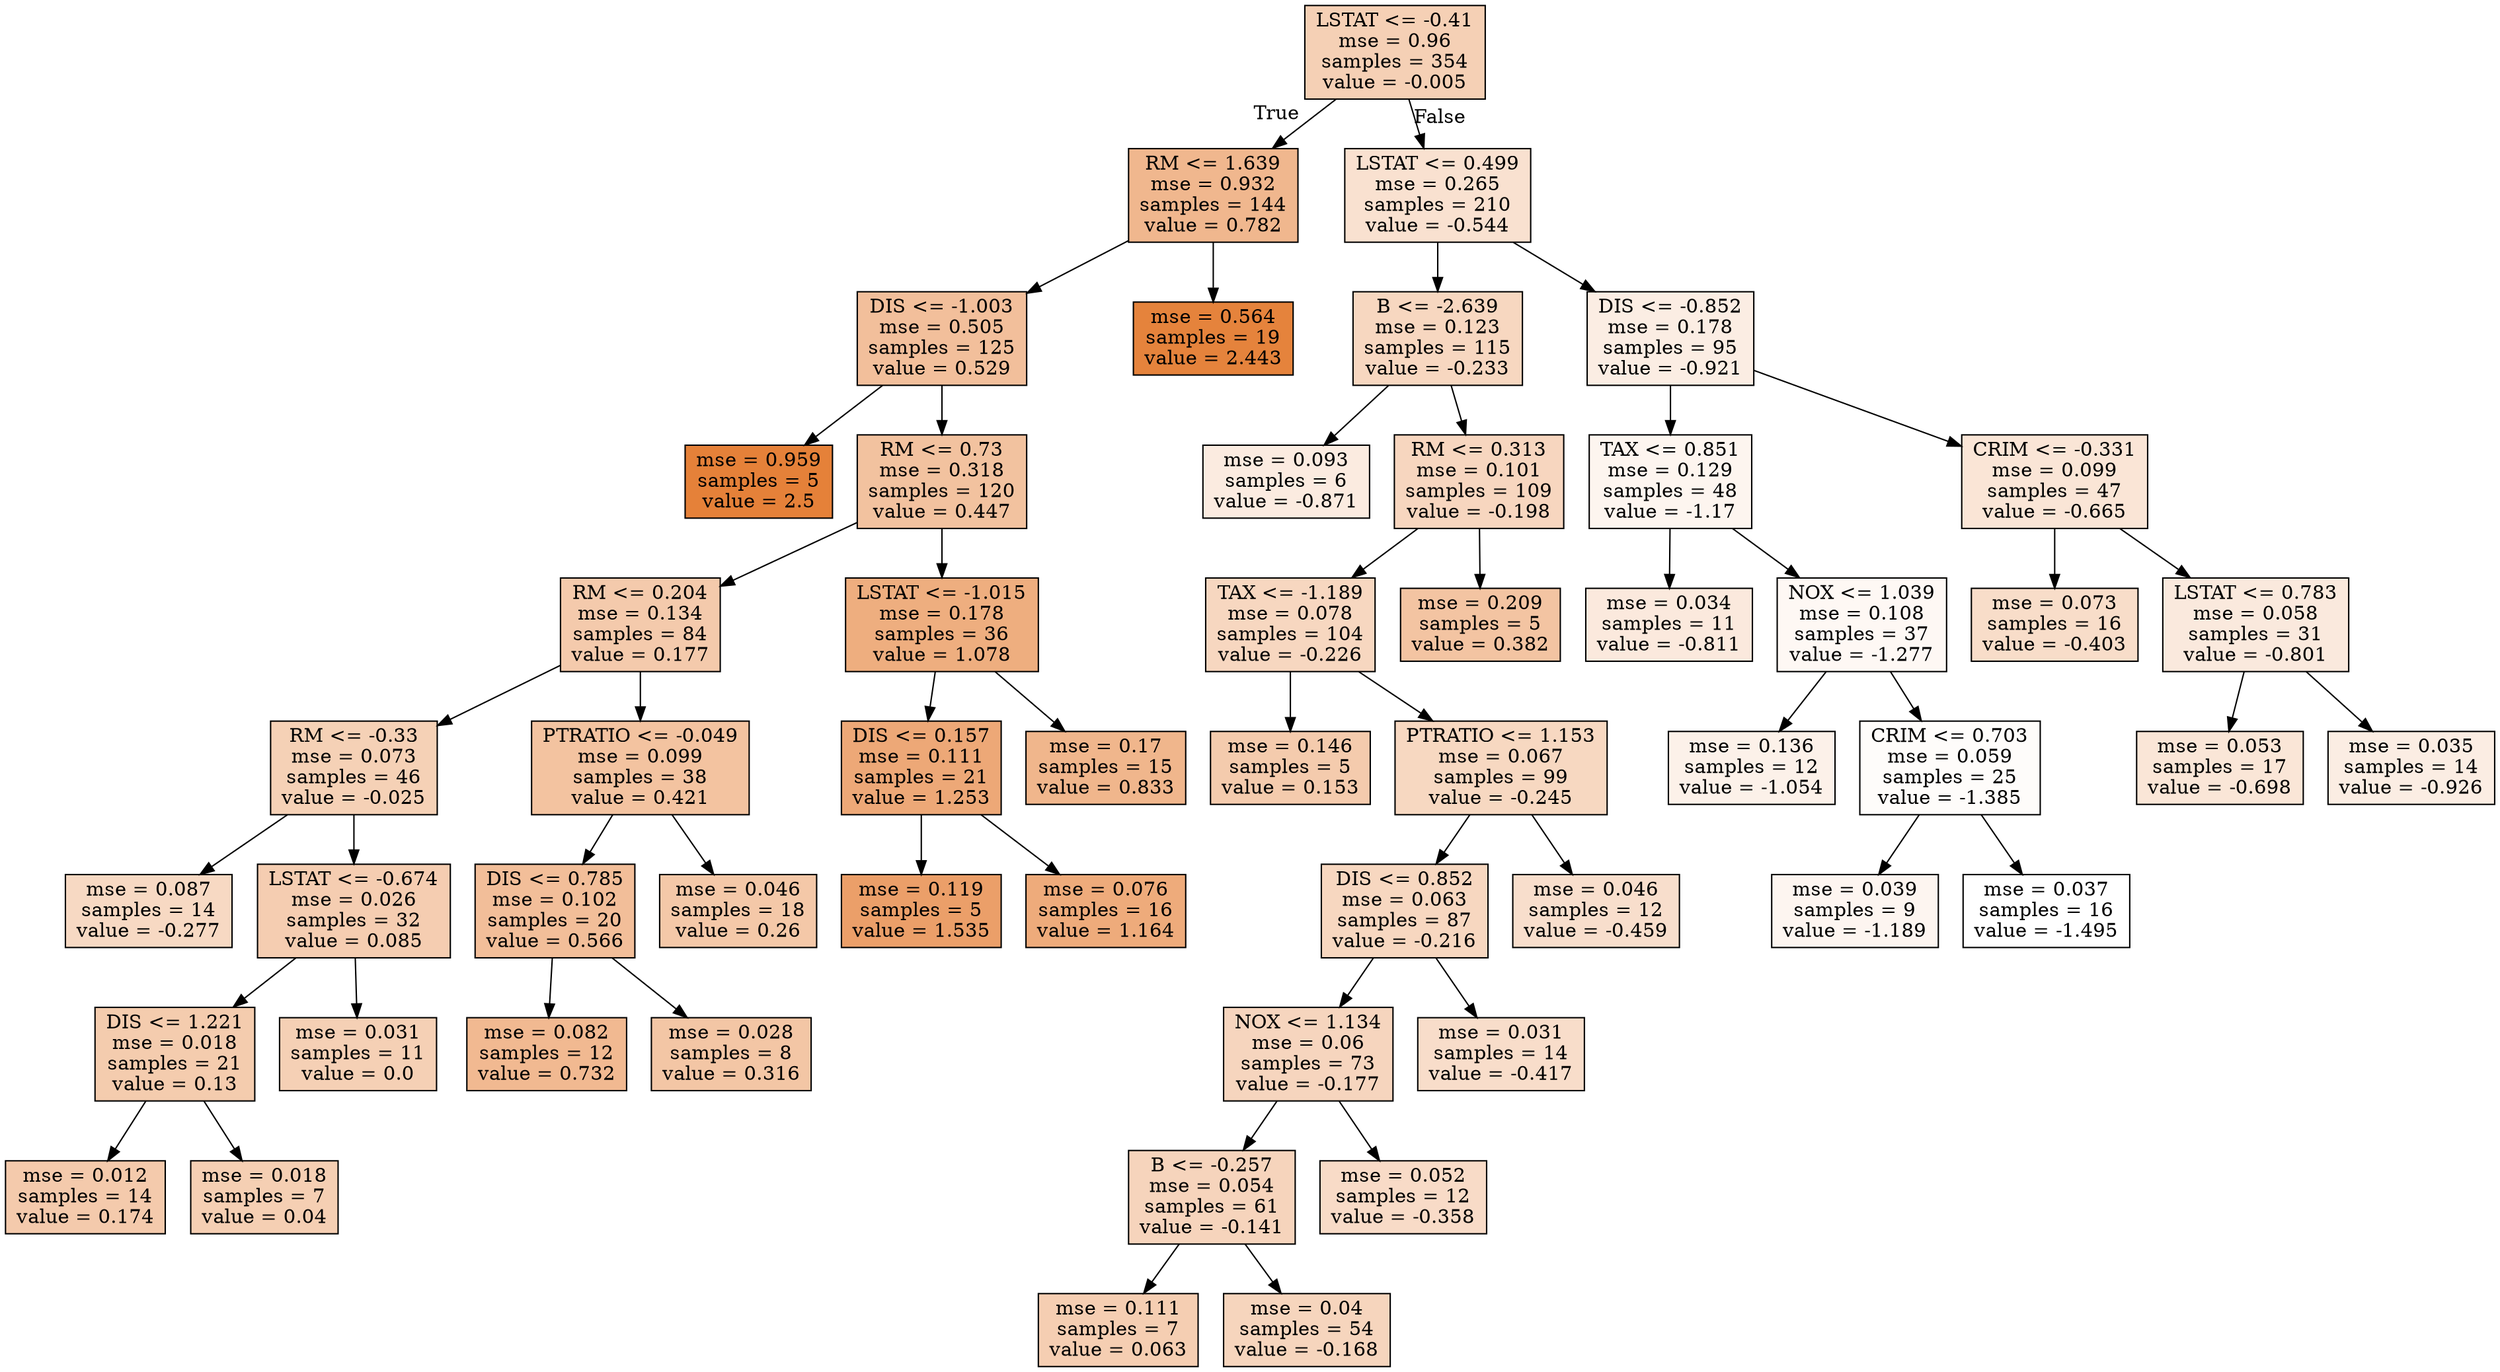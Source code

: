 digraph Tree {
node [shape=box, style="filled", color="black"] ;
0 [label="LSTAT <= -0.41\nmse = 0.96\nsamples = 354\nvalue = -0.005", fillcolor="#f5d0b5"] ;
1 [label="RM <= 1.639\nmse = 0.932\nsamples = 144\nvalue = 0.782", fillcolor="#f0b78e"] ;
0 -> 1 [labeldistance=2.5, labelangle=45, headlabel="True"] ;
2 [label="DIS <= -1.003\nmse = 0.505\nsamples = 125\nvalue = 0.529", fillcolor="#f2bf9b"] ;
1 -> 2 ;
3 [label="mse = 0.959\nsamples = 5\nvalue = 2.5", fillcolor="#e58139"] ;
2 -> 3 ;
4 [label="RM <= 0.73\nmse = 0.318\nsamples = 120\nvalue = 0.447", fillcolor="#f2c29f"] ;
2 -> 4 ;
5 [label="RM <= 0.204\nmse = 0.134\nsamples = 84\nvalue = 0.177", fillcolor="#f4caac"] ;
4 -> 5 ;
6 [label="RM <= -0.33\nmse = 0.073\nsamples = 46\nvalue = -0.025", fillcolor="#f5d1b6"] ;
5 -> 6 ;
7 [label="mse = 0.087\nsamples = 14\nvalue = -0.277", fillcolor="#f7d9c3"] ;
6 -> 7 ;
8 [label="LSTAT <= -0.674\nmse = 0.026\nsamples = 32\nvalue = 0.085", fillcolor="#f5cdb1"] ;
6 -> 8 ;
9 [label="DIS <= 1.221\nmse = 0.018\nsamples = 21\nvalue = 0.13", fillcolor="#f4ccae"] ;
8 -> 9 ;
10 [label="mse = 0.012\nsamples = 14\nvalue = 0.174", fillcolor="#f4caac"] ;
9 -> 10 ;
11 [label="mse = 0.018\nsamples = 7\nvalue = 0.04", fillcolor="#f5cfb3"] ;
9 -> 11 ;
12 [label="mse = 0.031\nsamples = 11\nvalue = 0.0", fillcolor="#f5d0b5"] ;
8 -> 12 ;
13 [label="PTRATIO <= -0.049\nmse = 0.099\nsamples = 38\nvalue = 0.421", fillcolor="#f3c3a0"] ;
5 -> 13 ;
14 [label="DIS <= 0.785\nmse = 0.102\nsamples = 20\nvalue = 0.566", fillcolor="#f2be99"] ;
13 -> 14 ;
15 [label="mse = 0.082\nsamples = 12\nvalue = 0.732", fillcolor="#f1b991"] ;
14 -> 15 ;
16 [label="mse = 0.028\nsamples = 8\nvalue = 0.316", fillcolor="#f3c6a5"] ;
14 -> 16 ;
17 [label="mse = 0.046\nsamples = 18\nvalue = 0.26", fillcolor="#f4c8a8"] ;
13 -> 17 ;
18 [label="LSTAT <= -1.015\nmse = 0.178\nsamples = 36\nvalue = 1.078", fillcolor="#eeae7f"] ;
4 -> 18 ;
19 [label="DIS <= 0.157\nmse = 0.111\nsamples = 21\nvalue = 1.253", fillcolor="#eda877"] ;
18 -> 19 ;
20 [label="mse = 0.119\nsamples = 5\nvalue = 1.535", fillcolor="#eb9f69"] ;
19 -> 20 ;
21 [label="mse = 0.076\nsamples = 16\nvalue = 1.164", fillcolor="#eeab7b"] ;
19 -> 21 ;
22 [label="mse = 0.17\nsamples = 15\nvalue = 0.833", fillcolor="#f0b68c"] ;
18 -> 22 ;
23 [label="mse = 0.564\nsamples = 19\nvalue = 2.443", fillcolor="#e5833c"] ;
1 -> 23 ;
24 [label="LSTAT <= 0.499\nmse = 0.265\nsamples = 210\nvalue = -0.544", fillcolor="#f9e1d0"] ;
0 -> 24 [labeldistance=2.5, labelangle=-45, headlabel="False"] ;
25 [label="B <= -2.639\nmse = 0.123\nsamples = 115\nvalue = -0.233", fillcolor="#f7d7c0"] ;
24 -> 25 ;
26 [label="mse = 0.093\nsamples = 6\nvalue = -0.871", fillcolor="#fbebe0"] ;
25 -> 26 ;
27 [label="RM <= 0.313\nmse = 0.101\nsamples = 109\nvalue = -0.198", fillcolor="#f7d6bf"] ;
25 -> 27 ;
28 [label="TAX <= -1.189\nmse = 0.078\nsamples = 104\nvalue = -0.226", fillcolor="#f7d7c0"] ;
27 -> 28 ;
29 [label="mse = 0.146\nsamples = 5\nvalue = 0.153", fillcolor="#f4cbad"] ;
28 -> 29 ;
30 [label="PTRATIO <= 1.153\nmse = 0.067\nsamples = 99\nvalue = -0.245", fillcolor="#f7d8c1"] ;
28 -> 30 ;
31 [label="DIS <= 0.852\nmse = 0.063\nsamples = 87\nvalue = -0.216", fillcolor="#f7d7c0"] ;
30 -> 31 ;
32 [label="NOX <= 1.134\nmse = 0.06\nsamples = 73\nvalue = -0.177", fillcolor="#f6d5be"] ;
31 -> 32 ;
33 [label="B <= -0.257\nmse = 0.054\nsamples = 61\nvalue = -0.141", fillcolor="#f6d4bc"] ;
32 -> 33 ;
34 [label="mse = 0.111\nsamples = 7\nvalue = 0.063", fillcolor="#f5ceb2"] ;
33 -> 34 ;
35 [label="mse = 0.04\nsamples = 54\nvalue = -0.168", fillcolor="#f6d5bd"] ;
33 -> 35 ;
36 [label="mse = 0.052\nsamples = 12\nvalue = -0.358", fillcolor="#f8dbc7"] ;
32 -> 36 ;
37 [label="mse = 0.031\nsamples = 14\nvalue = -0.417", fillcolor="#f8ddca"] ;
31 -> 37 ;
38 [label="mse = 0.046\nsamples = 12\nvalue = -0.459", fillcolor="#f8decc"] ;
30 -> 38 ;
39 [label="mse = 0.209\nsamples = 5\nvalue = 0.382", fillcolor="#f3c4a2"] ;
27 -> 39 ;
40 [label="DIS <= -0.852\nmse = 0.178\nsamples = 95\nvalue = -0.921", fillcolor="#fbede3"] ;
24 -> 40 ;
41 [label="TAX <= 0.851\nmse = 0.129\nsamples = 48\nvalue = -1.17", fillcolor="#fdf5ef"] ;
40 -> 41 ;
42 [label="mse = 0.034\nsamples = 11\nvalue = -0.811", fillcolor="#fbe9dd"] ;
41 -> 42 ;
43 [label="NOX <= 1.039\nmse = 0.108\nsamples = 37\nvalue = -1.277", fillcolor="#fef8f4"] ;
41 -> 43 ;
44 [label="mse = 0.136\nsamples = 12\nvalue = -1.054", fillcolor="#fcf1e9"] ;
43 -> 44 ;
45 [label="CRIM <= 0.703\nmse = 0.059\nsamples = 25\nvalue = -1.385", fillcolor="#fefcfa"] ;
43 -> 45 ;
46 [label="mse = 0.039\nsamples = 9\nvalue = -1.189", fillcolor="#fdf5f0"] ;
45 -> 46 ;
47 [label="mse = 0.037\nsamples = 16\nvalue = -1.495", fillcolor="#ffffff"] ;
45 -> 47 ;
48 [label="CRIM <= -0.331\nmse = 0.099\nsamples = 47\nvalue = -0.665", fillcolor="#fae5d6"] ;
40 -> 48 ;
49 [label="mse = 0.073\nsamples = 16\nvalue = -0.403", fillcolor="#f8ddc9"] ;
48 -> 49 ;
50 [label="LSTAT <= 0.783\nmse = 0.058\nsamples = 31\nvalue = -0.801", fillcolor="#fae9dd"] ;
48 -> 50 ;
51 [label="mse = 0.053\nsamples = 17\nvalue = -0.698", fillcolor="#fae6d7"] ;
50 -> 51 ;
52 [label="mse = 0.035\nsamples = 14\nvalue = -0.926", fillcolor="#fbede3"] ;
50 -> 52 ;
}